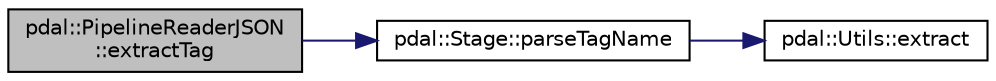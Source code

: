 digraph "pdal::PipelineReaderJSON::extractTag"
{
  edge [fontname="Helvetica",fontsize="10",labelfontname="Helvetica",labelfontsize="10"];
  node [fontname="Helvetica",fontsize="10",shape=record];
  rankdir="LR";
  Node1 [label="pdal::PipelineReaderJSON\l::extractTag",height=0.2,width=0.4,color="black", fillcolor="grey75", style="filled", fontcolor="black"];
  Node1 -> Node2 [color="midnightblue",fontsize="10",style="solid",fontname="Helvetica"];
  Node2 [label="pdal::Stage::parseTagName",height=0.2,width=0.4,color="black", fillcolor="white", style="filled",URL="$classpdal_1_1Stage.html#a2ed4e38b8dc11601c28b66a85624cdb0"];
  Node2 -> Node3 [color="midnightblue",fontsize="10",style="solid",fontname="Helvetica"];
  Node3 [label="pdal::Utils::extract",height=0.2,width=0.4,color="black", fillcolor="white", style="filled",URL="$namespacepdal_1_1Utils.html#acae5a19cd66121b77e2599daec48413d"];
}

